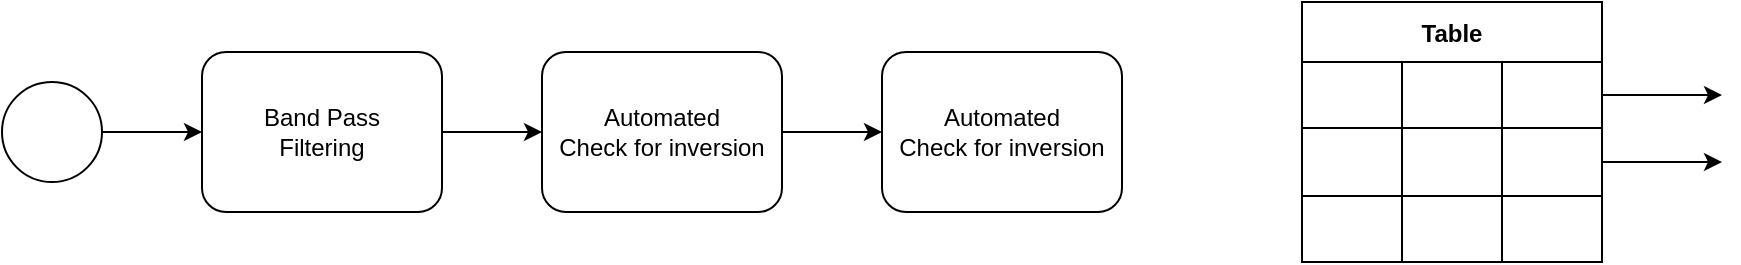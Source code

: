 <mxfile version="20.3.0" type="device"><diagram name="Page-1" id="2a216829-ef6e-dabb-86c1-c78162f3ba2b"><mxGraphModel dx="1153" dy="766" grid="1" gridSize="10" guides="1" tooltips="1" connect="1" arrows="1" fold="1" page="1" pageScale="1" pageWidth="1169" pageHeight="827" background="none" math="0" shadow="0"><root><mxCell id="0"/><mxCell id="1" parent="0"/><mxCell id="7a84cebc1def654-1" value="" style="shape=mxgraph.bpmn.shape;html=1;verticalLabelPosition=bottom;labelBackgroundColor=#ffffff;verticalAlign=top;perimeter=ellipsePerimeter;outline=standard;symbol=general;" parent="1" vertex="1"><mxGeometry x="80" y="350" width="50" height="50" as="geometry"/></mxCell><mxCell id="7a84cebc1def654-2" value="Band Pass&lt;br&gt;Filtering" style="shape=ext;rounded=1;html=1;whiteSpace=wrap;" parent="1" vertex="1"><mxGeometry x="180" y="335" width="120" height="80" as="geometry"/></mxCell><mxCell id="MzbWG2jeyZk-wxbOV72C-10" style="edgeStyle=orthogonalEdgeStyle;rounded=0;orthogonalLoop=1;jettySize=auto;html=1;entryX=0;entryY=0.5;entryDx=0;entryDy=0;" edge="1" parent="1" source="7a84cebc1def654-3" target="MzbWG2jeyZk-wxbOV72C-32"><mxGeometry relative="1" as="geometry"><mxPoint x="560" y="375" as="targetPoint"/></mxGeometry></mxCell><mxCell id="7a84cebc1def654-3" value="Automated&lt;br&gt;Check for inversion" style="shape=ext;rounded=1;html=1;whiteSpace=wrap;" parent="1" vertex="1"><mxGeometry x="350" y="335" width="120" height="80" as="geometry"/></mxCell><mxCell id="7a84cebc1def654-36" style="edgeStyle=orthogonalEdgeStyle;rounded=0;html=1;jettySize=auto;orthogonalLoop=1;" parent="1" source="7a84cebc1def654-1" target="7a84cebc1def654-2" edge="1"><mxGeometry relative="1" as="geometry"/></mxCell><mxCell id="7a84cebc1def654-39" style="edgeStyle=orthogonalEdgeStyle;rounded=0;html=1;jettySize=auto;orthogonalLoop=1;" parent="1" source="7a84cebc1def654-2" target="7a84cebc1def654-3" edge="1"><mxGeometry relative="1" as="geometry"/></mxCell><mxCell id="MzbWG2jeyZk-wxbOV72C-30" style="edgeStyle=orthogonalEdgeStyle;rounded=0;orthogonalLoop=1;jettySize=auto;html=1;exitX=1;exitY=0.5;exitDx=0;exitDy=0;" edge="1" parent="1" source="MzbWG2jeyZk-wxbOV72C-17"><mxGeometry relative="1" as="geometry"><mxPoint x="940" y="390" as="targetPoint"/><Array as="points"><mxPoint x="940" y="390"/></Array></mxGeometry></mxCell><mxCell id="MzbWG2jeyZk-wxbOV72C-12" value="Table" style="shape=table;startSize=30;container=1;collapsible=0;childLayout=tableLayout;fontStyle=1;align=center;" vertex="1" parent="1"><mxGeometry x="730" y="310" width="150" height="130" as="geometry"/></mxCell><mxCell id="MzbWG2jeyZk-wxbOV72C-13" value="" style="shape=tableRow;horizontal=0;startSize=0;swimlaneHead=0;swimlaneBody=0;top=0;left=0;bottom=0;right=0;collapsible=0;dropTarget=0;fillColor=none;points=[[0,0.5],[1,0.5]];portConstraint=eastwest;" vertex="1" parent="MzbWG2jeyZk-wxbOV72C-12"><mxGeometry y="30" width="150" height="33" as="geometry"/></mxCell><mxCell id="MzbWG2jeyZk-wxbOV72C-14" value="" style="shape=partialRectangle;html=1;whiteSpace=wrap;connectable=0;fillColor=none;top=0;left=0;bottom=0;right=0;overflow=hidden;" vertex="1" parent="MzbWG2jeyZk-wxbOV72C-13"><mxGeometry width="50" height="33" as="geometry"><mxRectangle width="50" height="33" as="alternateBounds"/></mxGeometry></mxCell><mxCell id="MzbWG2jeyZk-wxbOV72C-15" value="" style="shape=partialRectangle;html=1;whiteSpace=wrap;connectable=0;fillColor=none;top=0;left=0;bottom=0;right=0;overflow=hidden;" vertex="1" parent="MzbWG2jeyZk-wxbOV72C-13"><mxGeometry x="50" width="50" height="33" as="geometry"><mxRectangle width="50" height="33" as="alternateBounds"/></mxGeometry></mxCell><mxCell id="MzbWG2jeyZk-wxbOV72C-16" value="" style="shape=partialRectangle;html=1;whiteSpace=wrap;connectable=0;fillColor=none;top=0;left=0;bottom=0;right=0;overflow=hidden;" vertex="1" parent="MzbWG2jeyZk-wxbOV72C-13"><mxGeometry x="100" width="50" height="33" as="geometry"><mxRectangle width="50" height="33" as="alternateBounds"/></mxGeometry></mxCell><mxCell id="MzbWG2jeyZk-wxbOV72C-17" value="" style="shape=tableRow;horizontal=0;startSize=0;swimlaneHead=0;swimlaneBody=0;top=0;left=0;bottom=0;right=0;collapsible=0;dropTarget=0;fillColor=none;points=[[0,0.5],[1,0.5]];portConstraint=eastwest;" vertex="1" parent="MzbWG2jeyZk-wxbOV72C-12"><mxGeometry y="63" width="150" height="34" as="geometry"/></mxCell><mxCell id="MzbWG2jeyZk-wxbOV72C-18" value="" style="shape=partialRectangle;html=1;whiteSpace=wrap;connectable=0;fillColor=none;top=0;left=0;bottom=0;right=0;overflow=hidden;" vertex="1" parent="MzbWG2jeyZk-wxbOV72C-17"><mxGeometry width="50" height="34" as="geometry"><mxRectangle width="50" height="34" as="alternateBounds"/></mxGeometry></mxCell><mxCell id="MzbWG2jeyZk-wxbOV72C-19" value="" style="shape=partialRectangle;html=1;whiteSpace=wrap;connectable=0;fillColor=none;top=0;left=0;bottom=0;right=0;overflow=hidden;" vertex="1" parent="MzbWG2jeyZk-wxbOV72C-17"><mxGeometry x="50" width="50" height="34" as="geometry"><mxRectangle width="50" height="34" as="alternateBounds"/></mxGeometry></mxCell><mxCell id="MzbWG2jeyZk-wxbOV72C-20" value="" style="shape=partialRectangle;html=1;whiteSpace=wrap;connectable=0;fillColor=none;top=0;left=0;bottom=0;right=0;overflow=hidden;" vertex="1" parent="MzbWG2jeyZk-wxbOV72C-17"><mxGeometry x="100" width="50" height="34" as="geometry"><mxRectangle width="50" height="34" as="alternateBounds"/></mxGeometry></mxCell><mxCell id="MzbWG2jeyZk-wxbOV72C-21" value="" style="shape=tableRow;horizontal=0;startSize=0;swimlaneHead=0;swimlaneBody=0;top=0;left=0;bottom=0;right=0;collapsible=0;dropTarget=0;fillColor=none;points=[[0,0.5],[1,0.5]];portConstraint=eastwest;" vertex="1" parent="MzbWG2jeyZk-wxbOV72C-12"><mxGeometry y="97" width="150" height="33" as="geometry"/></mxCell><mxCell id="MzbWG2jeyZk-wxbOV72C-22" value="" style="shape=partialRectangle;html=1;whiteSpace=wrap;connectable=0;fillColor=none;top=0;left=0;bottom=0;right=0;overflow=hidden;" vertex="1" parent="MzbWG2jeyZk-wxbOV72C-21"><mxGeometry width="50" height="33" as="geometry"><mxRectangle width="50" height="33" as="alternateBounds"/></mxGeometry></mxCell><mxCell id="MzbWG2jeyZk-wxbOV72C-23" value="" style="shape=partialRectangle;html=1;whiteSpace=wrap;connectable=0;fillColor=none;top=0;left=0;bottom=0;right=0;overflow=hidden;" vertex="1" parent="MzbWG2jeyZk-wxbOV72C-21"><mxGeometry x="50" width="50" height="33" as="geometry"><mxRectangle width="50" height="33" as="alternateBounds"/></mxGeometry></mxCell><mxCell id="MzbWG2jeyZk-wxbOV72C-24" value="" style="shape=partialRectangle;html=1;whiteSpace=wrap;connectable=0;fillColor=none;top=0;left=0;bottom=0;right=0;overflow=hidden;" vertex="1" parent="MzbWG2jeyZk-wxbOV72C-21"><mxGeometry x="100" width="50" height="33" as="geometry"><mxRectangle width="50" height="33" as="alternateBounds"/></mxGeometry></mxCell><mxCell id="MzbWG2jeyZk-wxbOV72C-25" style="edgeStyle=orthogonalEdgeStyle;rounded=0;orthogonalLoop=1;jettySize=auto;html=1;" edge="1" parent="1" source="MzbWG2jeyZk-wxbOV72C-13"><mxGeometry relative="1" as="geometry"><mxPoint x="940" y="356.5" as="targetPoint"/></mxGeometry></mxCell><mxCell id="MzbWG2jeyZk-wxbOV72C-32" value="Automated&lt;br&gt;Check for inversion" style="shape=ext;rounded=1;html=1;whiteSpace=wrap;" vertex="1" parent="1"><mxGeometry x="520" y="335" width="120" height="80" as="geometry"/></mxCell></root></mxGraphModel></diagram></mxfile>